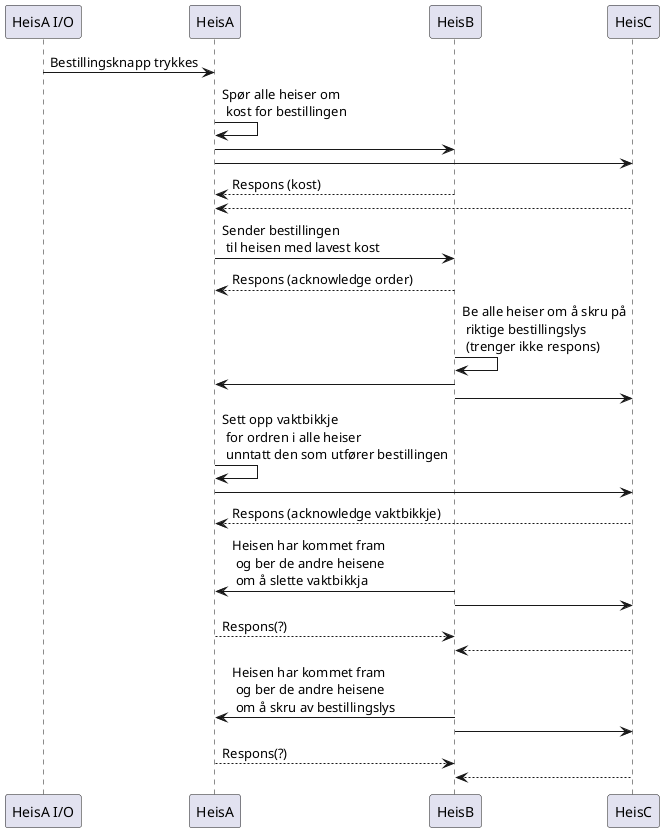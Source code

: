@startuml Sequence

"HeisA I/O" -> HeisA: Bestillingsknapp trykkes

HeisA -> HeisA: Spør alle heiser om\n kost for bestillingen
HeisA -> HeisB
HeisA -> HeisC

HeisA <-- HeisB: Respons (kost)
HeisA <-- HeisC

HeisA -> HeisB: Sender bestillingen\n til heisen med lavest kost
HeisA <-- HeisB: Respons (acknowledge order)

HeisB -> HeisB: Be alle heiser om å skru på\n riktige bestillingslys\n (trenger ikke respons)
HeisB -> HeisA
HeisB -> HeisC

HeisA -> HeisA: Sett opp vaktbikkje\n for ordren i alle heiser\n unntatt den som utfører bestillingen
HeisA -> HeisC

HeisA <-- HeisC: Respons (acknowledge vaktbikkje)

HeisB -> HeisA: Heisen har kommet fram\n og ber de andre heisene\n om å slette vaktbikkja
HeisB -> HeisC

HeisB <-- HeisA: Respons(?)
HeisB <-- HeisC

HeisB -> HeisA: Heisen har kommet fram\n og ber de andre heisene\n om å skru av bestillingslys
HeisB -> HeisC

HeisB <-- HeisA: Respons(?)
HeisB <-- HeisC

@enduml
